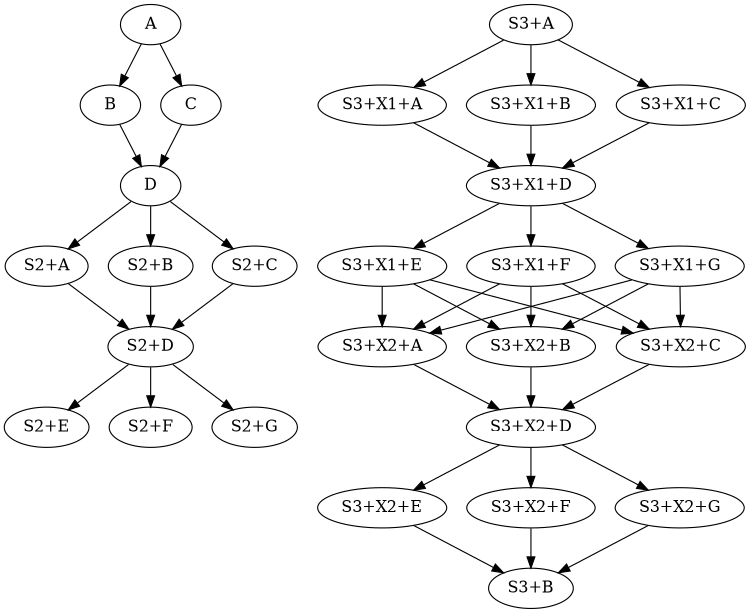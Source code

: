 digraph DAG {
	size = "5,6"

    "A" [shape=ellipse label="A"];
    "B" [shape=ellipse label="B"];
    "C" [shape=ellipse label="C"];
    "D" [shape=ellipse label="D"];

    "S2+A" [shape=ellipse label="S2+A"];
    "S2+B" [shape=ellipse label="S2+B"];
    "S2+C" [shape=ellipse label="S2+C"];
    "S2+D" [shape=ellipse label="S2+D"];
    "S2+E" [shape=ellipse label="S2+E"];
    "S2+F" [shape=ellipse label="S2+F"];
    "S2+G" [shape=ellipse label="S2+G"];

    "S3+A" [shape=ellipse label="S3+A"];
    "S3+B" [shape=ellipse label="S3+B"];
    "S3+X1+A" [shape=ellipse label="S3+X1+A"];
    "S3+X1+B" [shape=ellipse label="S3+X1+B"];
    "S3+X1+C" [shape=ellipse label="S3+X1+C"];
    "S3+X1+D" [shape=ellipse label="S3+X1+D"];
    "S3+X1+E" [shape=ellipse label="S3+X1+E"];
    "S3+X1+F" [shape=ellipse label="S3+X1+F"];
    "S3+X1+G" [shape=ellipse label="S3+X1+G"];
    "S3+X2+A" [shape=ellipse label="S3+X2+A"];
    "S3+X2+B" [shape=ellipse label="S3+X2+B"];
    "S3+X2+C" [shape=ellipse label="S3+X2+C"];
    "S3+X2+D" [shape=ellipse label="S3+X2+D"];
    "S3+X2+E" [shape=ellipse label="S3+X2+E"];
    "S3+X2+F" [shape=ellipse label="S3+X2+F"];
    "S3+X2+G" [shape=ellipse label="S3+X2+G"];

    "A" -> "B";
    "A" -> "C";
    "B" -> "D";
    "C" -> "D";
    "D" -> "S2+A";
    "D" -> "S2+B";
    "D" -> "S2+C";
    "S2+A" -> "S2+D";
    "S2+B" -> "S2+D";
    "S2+C" -> "S2+D";
    "S2+D" -> "S2+E";
    "S2+D" -> "S2+F";
    "S2+D" -> "S2+G";

    "S3+A" -> "S3+X1+A";
    "S3+A" -> "S3+X1+B";
    "S3+A" -> "S3+X1+C";
    "S3+X1+A" -> "S3+X1+D";
    "S3+X1+B" -> "S3+X1+D";
    "S3+X1+C" -> "S3+X1+D";
    "S3+X1+D" -> "S3+X1+E";
    "S3+X1+D" -> "S3+X1+F";
    "S3+X1+D" -> "S3+X1+G";
    "S3+X1+E" -> "S3+X2+A";
    "S3+X1+E" -> "S3+X2+B";
    "S3+X1+E" -> "S3+X2+C";
    "S3+X1+F" -> "S3+X2+A";
    "S3+X1+F" -> "S3+X2+B";
    "S3+X1+F" -> "S3+X2+C";
    "S3+X1+G" -> "S3+X2+A";
    "S3+X1+G" -> "S3+X2+B";
    "S3+X1+G" -> "S3+X2+C";
    "S3+X2+A" -> "S3+X2+D";
    "S3+X2+B" -> "S3+X2+D";
    "S3+X2+C" -> "S3+X2+D";
    "S3+X2+D" -> "S3+X2+E";
    "S3+X2+D" -> "S3+X2+F";
    "S3+X2+D" -> "S3+X2+G";
    "S3+X2+E" -> "S3+B";
    "S3+X2+F" -> "S3+B";
    "S3+X2+G" -> "S3+B";

}
